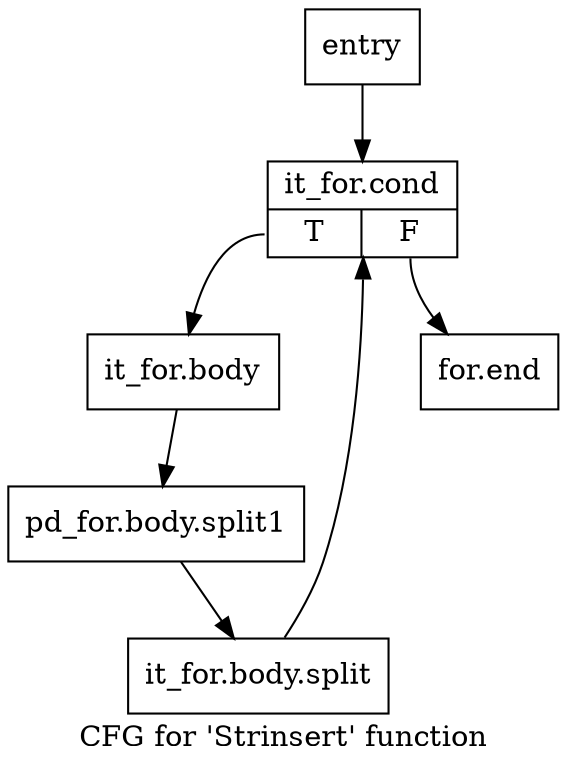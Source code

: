 digraph "CFG for 'Strinsert' function" {
	label="CFG for 'Strinsert' function";

	Node0x2dde2d0 [shape=record,label="{entry}"];
	Node0x2dde2d0 -> Node0x2dde320;
	Node0x2dde320 [shape=record,label="{it_for.cond|{<s0>T|<s1>F}}"];
	Node0x2dde320:s0 -> Node0x2dde370;
	Node0x2dde320:s1 -> Node0x2dde3c0;
	Node0x2dde370 [shape=record,label="{it_for.body}"];
	Node0x2dde370 -> Node0x36dcbe0;
	Node0x36dcbe0 [shape=record,label="{pd_for.body.split1}"];
	Node0x36dcbe0 -> Node0x36dceb0;
	Node0x36dceb0 [shape=record,label="{it_for.body.split}"];
	Node0x36dceb0 -> Node0x2dde320;
	Node0x2dde3c0 [shape=record,label="{for.end}"];
}
